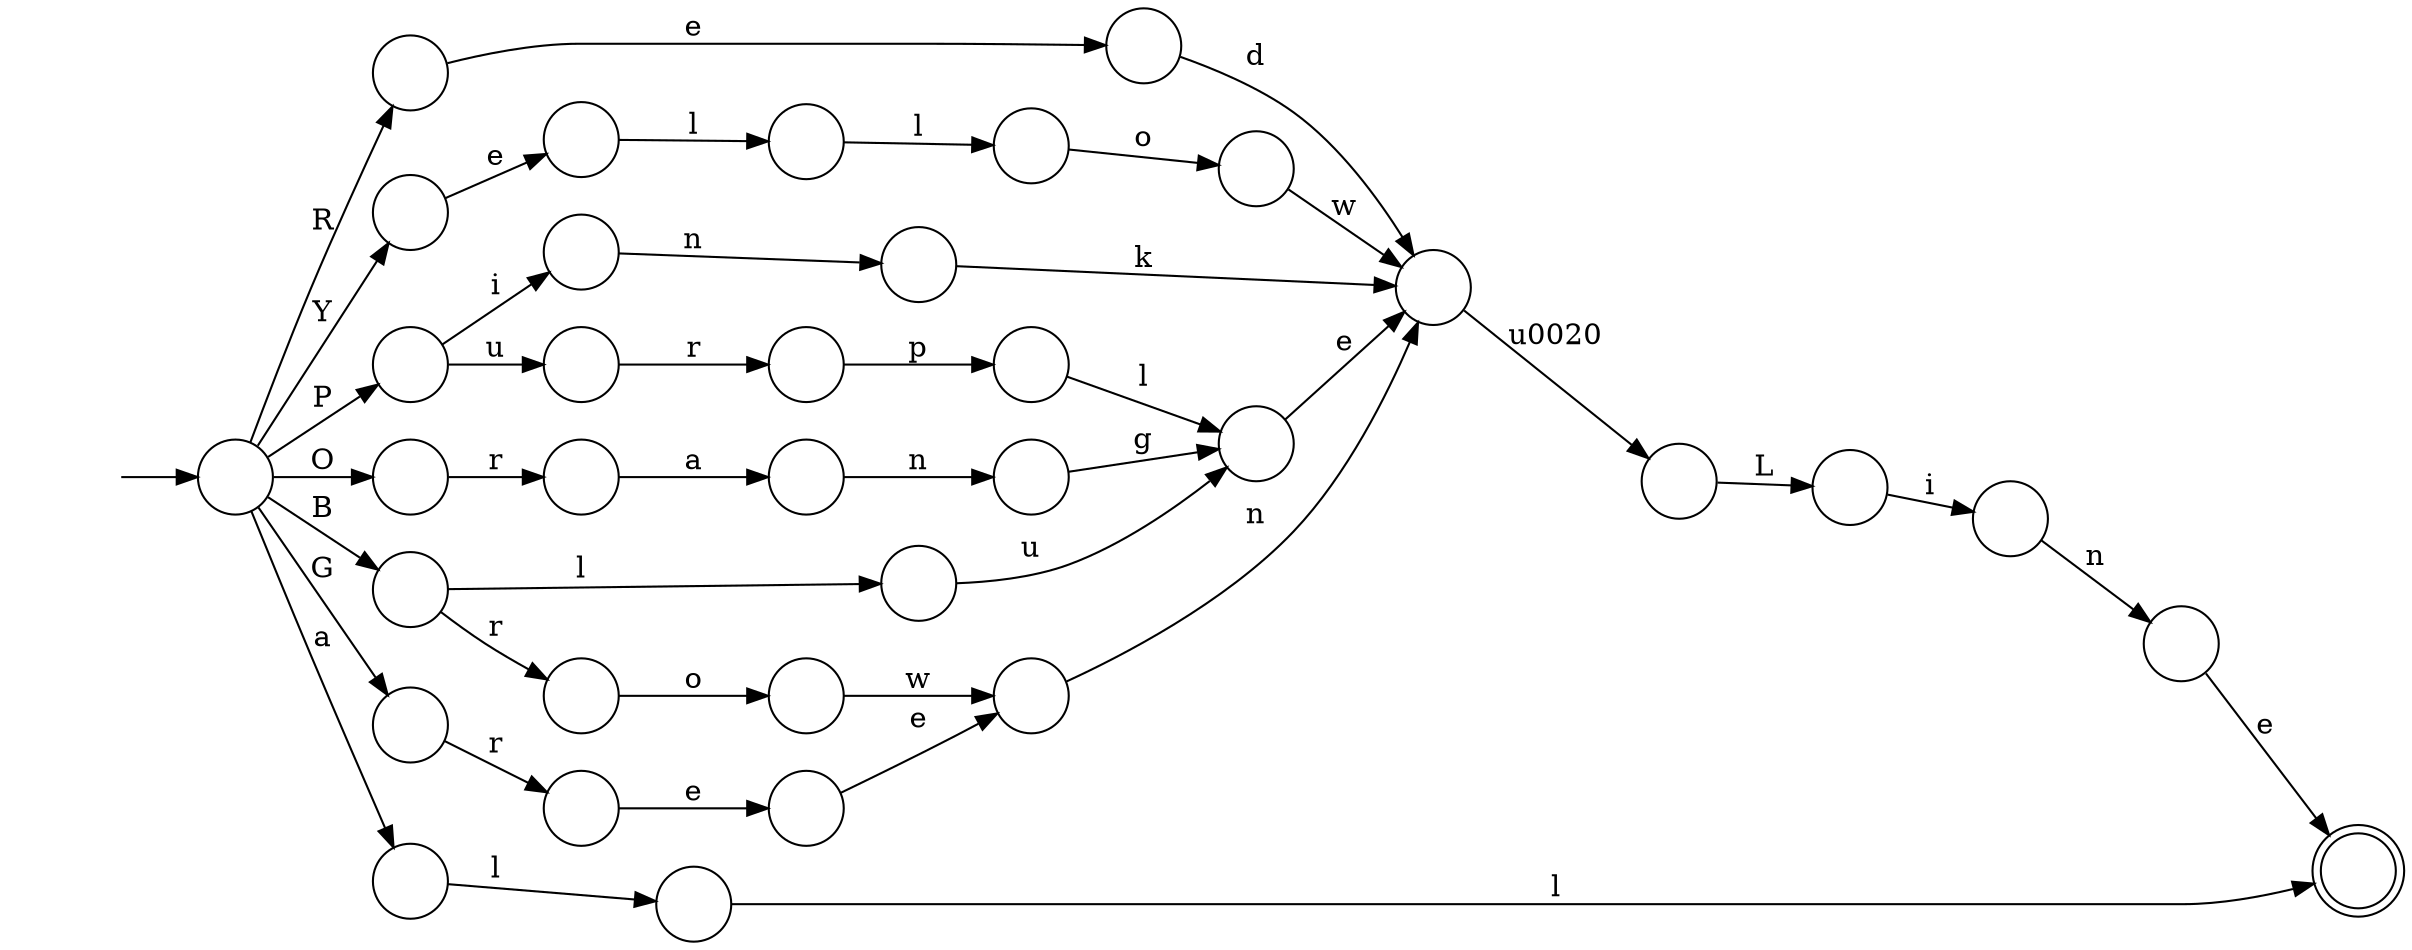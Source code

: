 digraph Automaton {
  rankdir = LR;
  0 [shape=circle,label=""];
  0 -> 33 [label="n"]
  1 [shape=circle,label=""];
  1 -> 5 [label="k"]
  2 [shape=circle,label=""];
  2 -> 14 [label="n"]
  3 [shape=circle,label=""];
  3 -> 7 [label="o"]
  4 [shape=circle,label=""];
  4 -> 0 [label="a"]
  5 [shape=circle,label=""];
  5 -> 13 [label="\u0020"]
  6 [shape=circle,label=""];
  6 -> 3 [label="l"]
  7 [shape=circle,label=""];
  7 -> 5 [label="w"]
  8 [shape=circle,label=""];
  8 -> 24 [label="w"]
  9 [shape=circle,label=""];
  9 -> 1 [label="n"]
  10 [shape=circle,label=""];
  10 -> 23 [label="r"]
  11 [shape=doublecircle,label=""];
  12 [shape=circle,label=""];
  12 -> 8 [label="o"]
  13 [shape=circle,label=""];
  13 -> 20 [label="L"]
  14 [shape=circle,label=""];
  14 -> 11 [label="e"]
  15 [shape=circle,label=""];
  15 -> 22 [label="l"]
  15 -> 12 [label="r"]
  16 [shape=circle,label=""];
  16 -> 21 [label="r"]
  17 [shape=circle,label=""];
  17 -> 11 [label="l"]
  18 [shape=circle,label=""];
  18 -> 10 [label="u"]
  18 -> 9 [label="i"]
  19 [shape=circle,label=""];
  initial [shape=plaintext,label=""];
  initial -> 19
  19 -> 34 [label="R"]
  19 -> 31 [label="O"]
  19 -> 30 [label="Y"]
  19 -> 16 [label="G"]
  19 -> 25 [label="a"]
  19 -> 18 [label="P"]
  19 -> 15 [label="B"]
  20 [shape=circle,label=""];
  20 -> 2 [label="i"]
  21 [shape=circle,label=""];
  21 -> 27 [label="e"]
  22 [shape=circle,label=""];
  22 -> 28 [label="u"]
  23 [shape=circle,label=""];
  23 -> 32 [label="p"]
  24 [shape=circle,label=""];
  24 -> 5 [label="n"]
  25 [shape=circle,label=""];
  25 -> 17 [label="l"]
  26 [shape=circle,label=""];
  26 -> 6 [label="l"]
  27 [shape=circle,label=""];
  27 -> 24 [label="e"]
  28 [shape=circle,label=""];
  28 -> 5 [label="e"]
  29 [shape=circle,label=""];
  29 -> 5 [label="d"]
  30 [shape=circle,label=""];
  30 -> 26 [label="e"]
  31 [shape=circle,label=""];
  31 -> 4 [label="r"]
  32 [shape=circle,label=""];
  32 -> 28 [label="l"]
  33 [shape=circle,label=""];
  33 -> 28 [label="g"]
  34 [shape=circle,label=""];
  34 -> 29 [label="e"]
}
